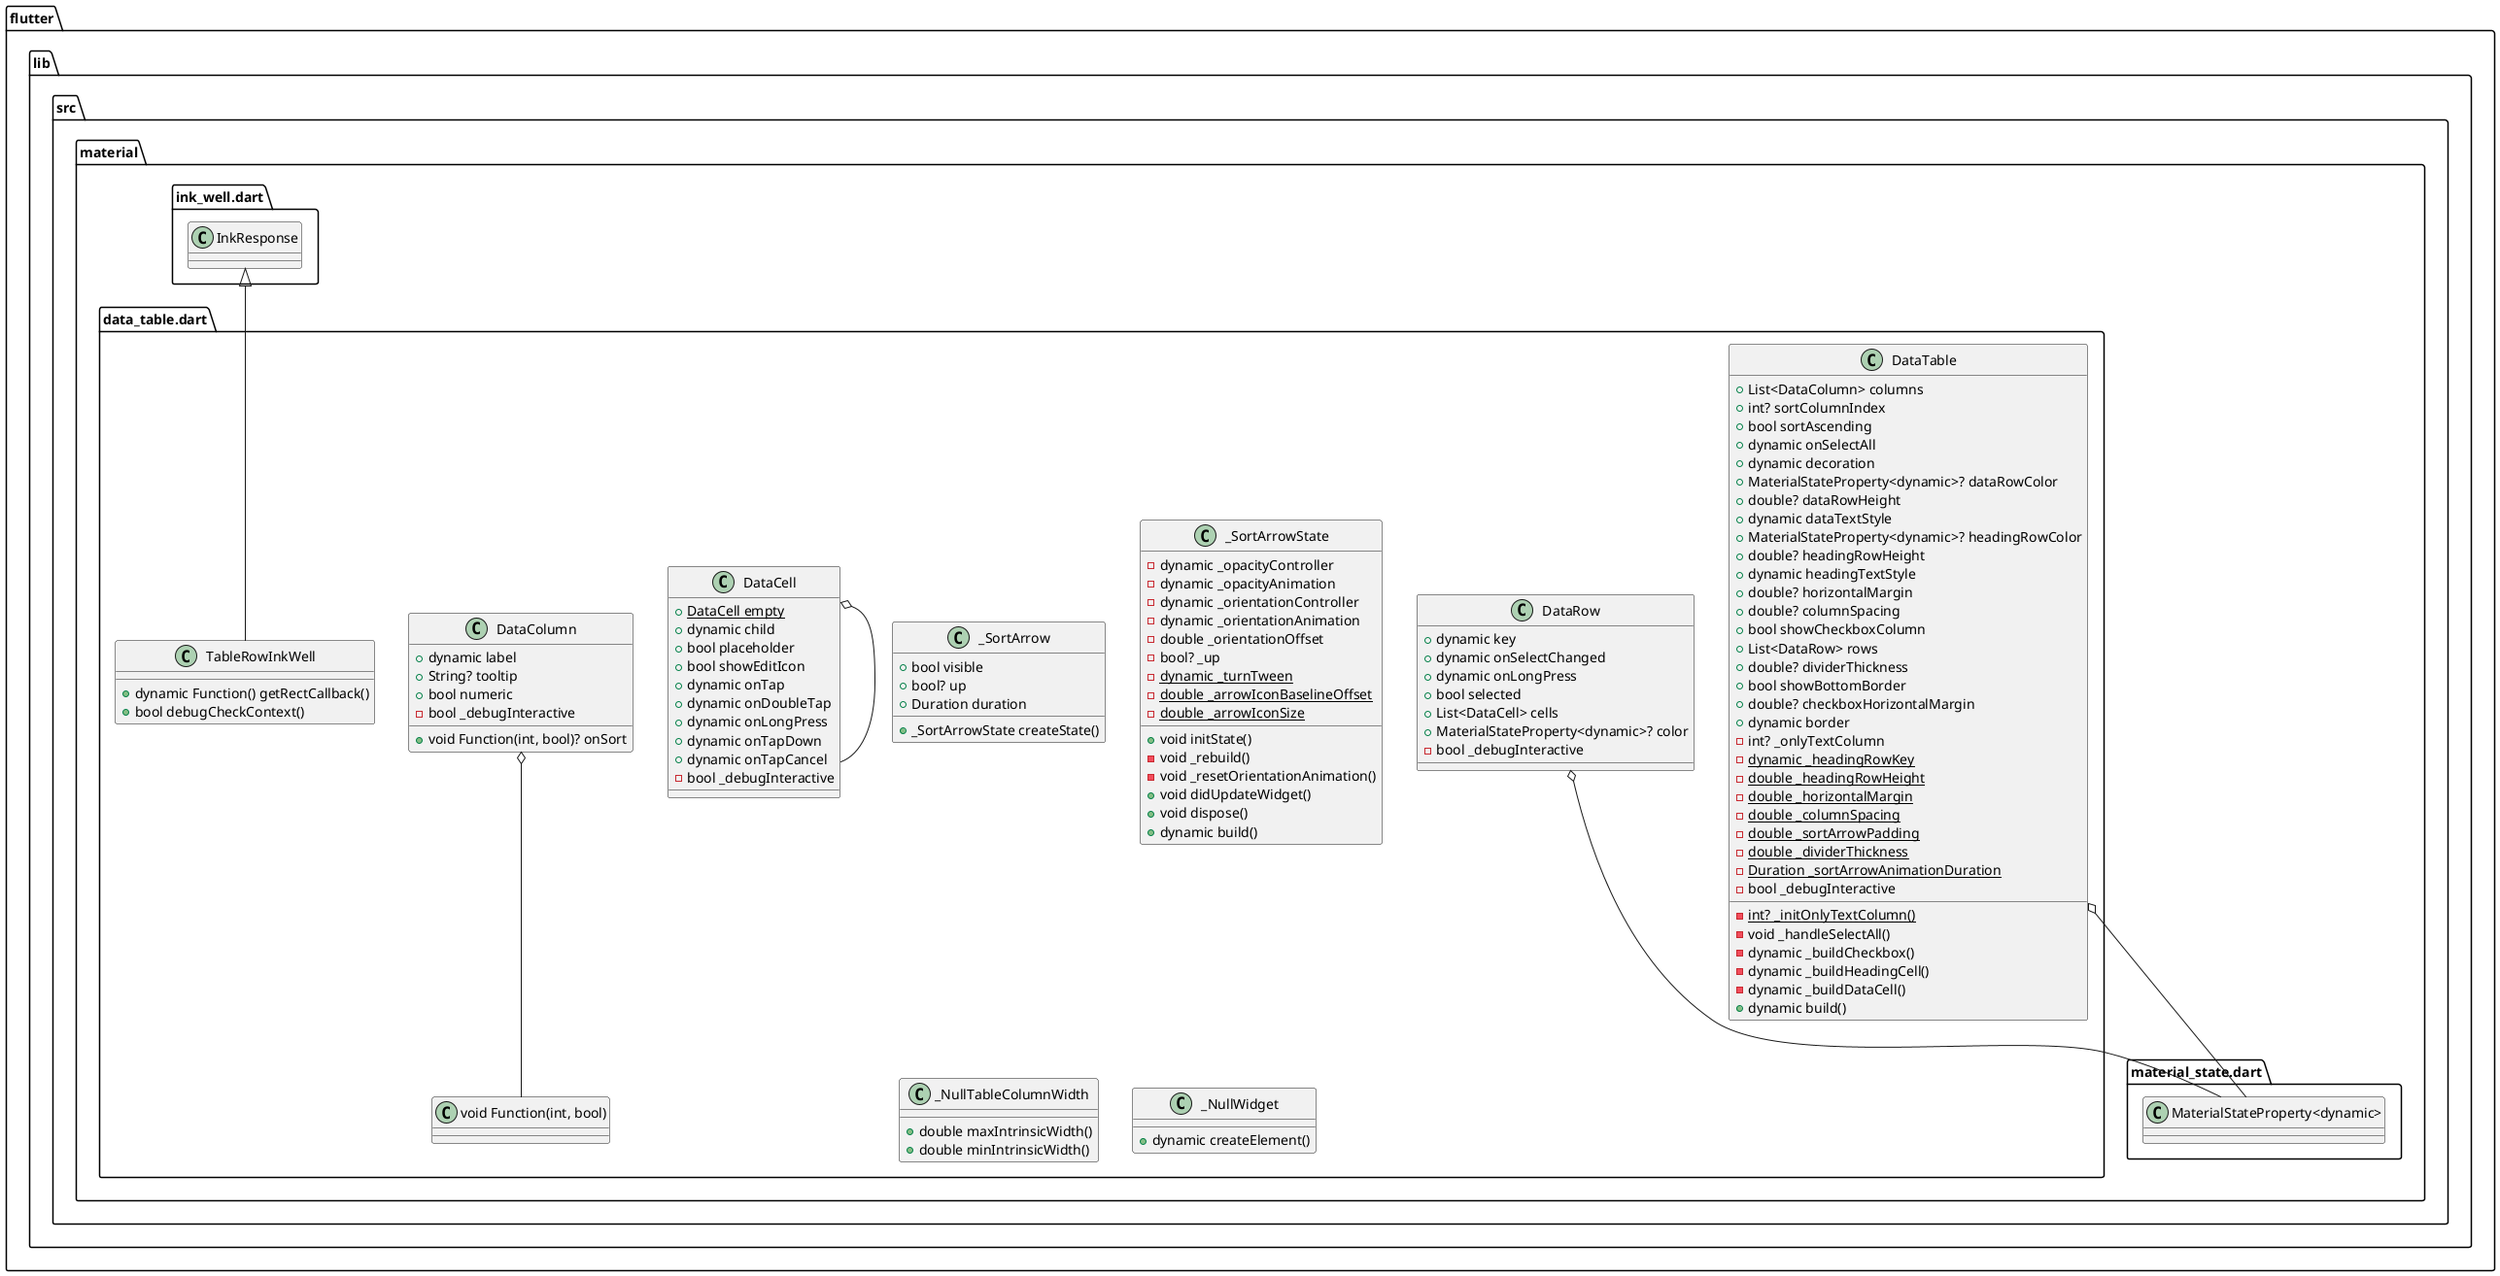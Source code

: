 @startuml
set namespaceSeparator ::

class "flutter::lib::src::material::data_table.dart::DataColumn" {
  +dynamic label
  +String? tooltip
  +bool numeric
  +void Function(int, bool)? onSort
  -bool _debugInteractive
}

"flutter::lib::src::material::data_table.dart::DataColumn" o-- "flutter::lib::src::material::data_table.dart::void Function(int, bool)"

class "flutter::lib::src::material::data_table.dart::DataRow" {
  +dynamic key
  +dynamic onSelectChanged
  +dynamic onLongPress
  +bool selected
  +List<DataCell> cells
  +MaterialStateProperty<dynamic>? color
  -bool _debugInteractive
}

"flutter::lib::src::material::data_table.dart::DataRow" o-- "flutter::lib::src::material::material_state.dart::MaterialStateProperty<dynamic>"

class "flutter::lib::src::material::data_table.dart::DataCell" {
  {static} +DataCell empty
  +dynamic child
  +bool placeholder
  +bool showEditIcon
  +dynamic onTap
  +dynamic onDoubleTap
  +dynamic onLongPress
  +dynamic onTapDown
  +dynamic onTapCancel
  -bool _debugInteractive
}

"flutter::lib::src::material::data_table.dart::DataCell" o-- "flutter::lib::src::material::data_table.dart::DataCell"

class "flutter::lib::src::material::data_table.dart::DataTable" {
  +List<DataColumn> columns
  +int? sortColumnIndex
  +bool sortAscending
  +dynamic onSelectAll
  +dynamic decoration
  +MaterialStateProperty<dynamic>? dataRowColor
  +double? dataRowHeight
  +dynamic dataTextStyle
  +MaterialStateProperty<dynamic>? headingRowColor
  +double? headingRowHeight
  +dynamic headingTextStyle
  +double? horizontalMargin
  +double? columnSpacing
  +bool showCheckboxColumn
  +List<DataRow> rows
  +double? dividerThickness
  +bool showBottomBorder
  +double? checkboxHorizontalMargin
  +dynamic border
  -int? _onlyTextColumn
  {static} -dynamic _headingRowKey
  {static} -double _headingRowHeight
  {static} -double _horizontalMargin
  {static} -double _columnSpacing
  {static} -double _sortArrowPadding
  {static} -double _dividerThickness
  {static} -Duration _sortArrowAnimationDuration
  -bool _debugInteractive
  {static} -int? _initOnlyTextColumn()
  -void _handleSelectAll()
  -dynamic _buildCheckbox()
  -dynamic _buildHeadingCell()
  -dynamic _buildDataCell()
  +dynamic build()
}

"flutter::lib::src::material::data_table.dart::DataTable" o-- "flutter::lib::src::material::material_state.dart::MaterialStateProperty<dynamic>"

class "flutter::lib::src::material::data_table.dart::TableRowInkWell" {
  +dynamic Function() getRectCallback()
  +bool debugCheckContext()
}

"flutter::lib::src::material::ink_well.dart::InkResponse" <|-- "flutter::lib::src::material::data_table.dart::TableRowInkWell"

class "flutter::lib::src::material::data_table.dart::_SortArrow" {
  +bool visible
  +bool? up
  +Duration duration
  +_SortArrowState createState()
}

class "flutter::lib::src::material::data_table.dart::_SortArrowState" {
  -dynamic _opacityController
  -dynamic _opacityAnimation
  -dynamic _orientationController
  -dynamic _orientationAnimation
  -double _orientationOffset
  -bool? _up
  {static} -dynamic _turnTween
  {static} -double _arrowIconBaselineOffset
  {static} -double _arrowIconSize
  +void initState()
  -void _rebuild()
  -void _resetOrientationAnimation()
  +void didUpdateWidget()
  +void dispose()
  +dynamic build()
}

class "flutter::lib::src::material::data_table.dart::_NullTableColumnWidth" {
  +double maxIntrinsicWidth()
  +double minIntrinsicWidth()
}

class "flutter::lib::src::material::data_table.dart::_NullWidget" {
  +dynamic createElement()
}


@enduml